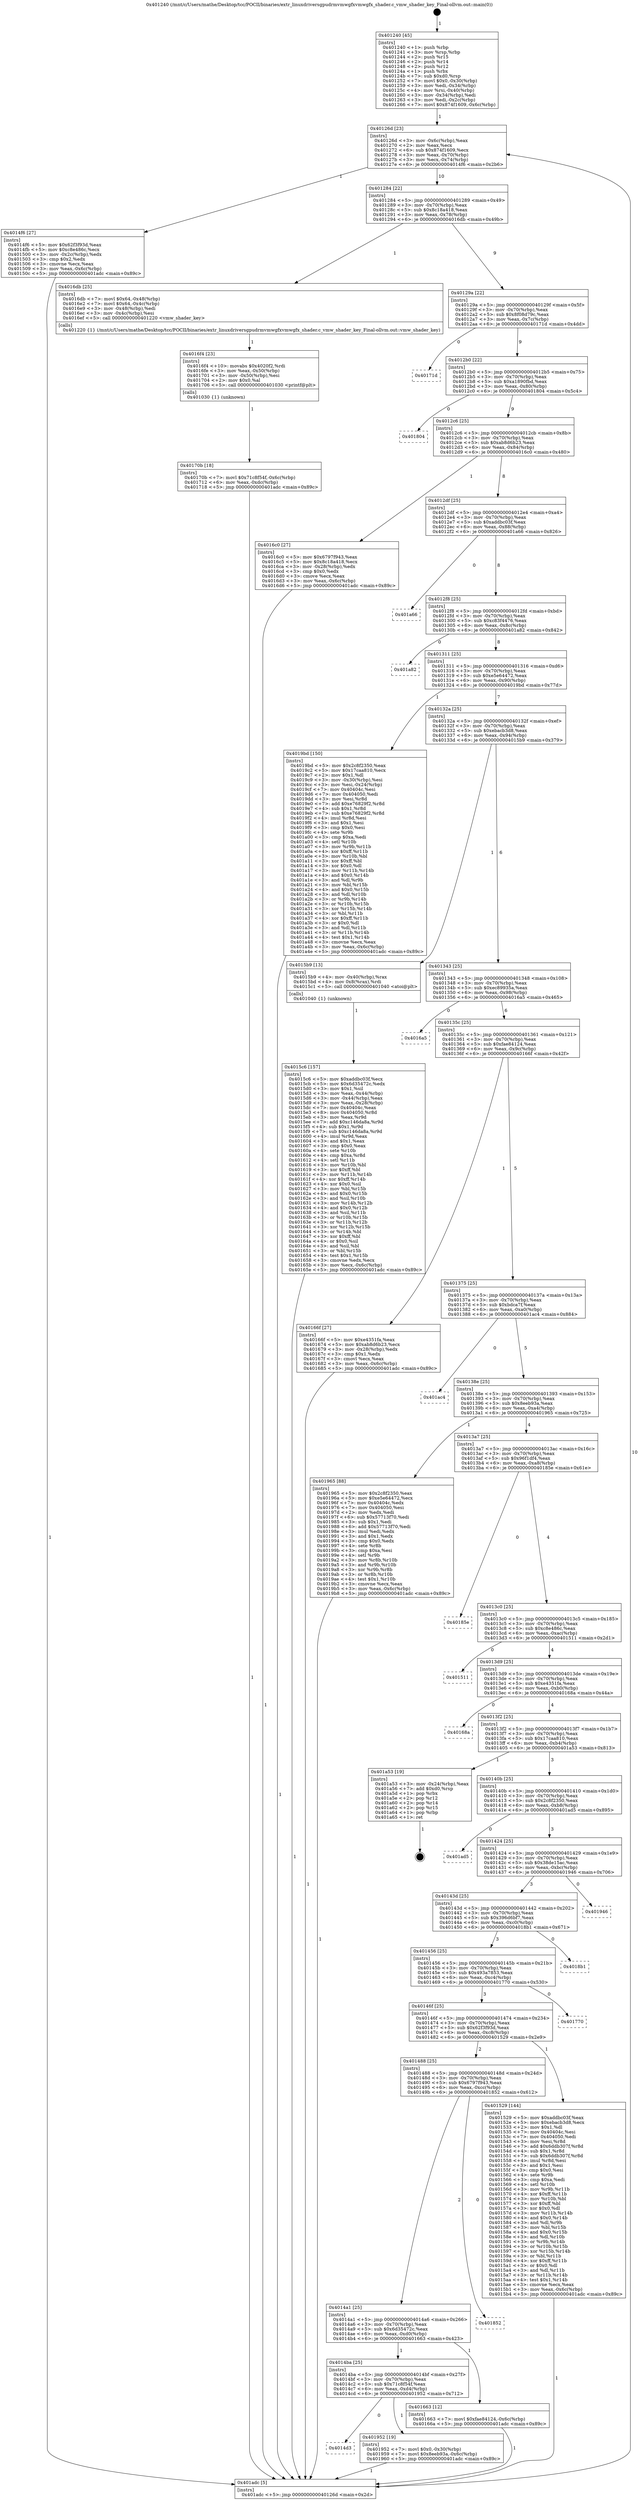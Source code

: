 digraph "0x401240" {
  label = "0x401240 (/mnt/c/Users/mathe/Desktop/tcc/POCII/binaries/extr_linuxdriversgpudrmvmwgfxvmwgfx_shader.c_vmw_shader_key_Final-ollvm.out::main(0))"
  labelloc = "t"
  node[shape=record]

  Entry [label="",width=0.3,height=0.3,shape=circle,fillcolor=black,style=filled]
  "0x40126d" [label="{
     0x40126d [23]\l
     | [instrs]\l
     &nbsp;&nbsp;0x40126d \<+3\>: mov -0x6c(%rbp),%eax\l
     &nbsp;&nbsp;0x401270 \<+2\>: mov %eax,%ecx\l
     &nbsp;&nbsp;0x401272 \<+6\>: sub $0x874f1609,%ecx\l
     &nbsp;&nbsp;0x401278 \<+3\>: mov %eax,-0x70(%rbp)\l
     &nbsp;&nbsp;0x40127b \<+3\>: mov %ecx,-0x74(%rbp)\l
     &nbsp;&nbsp;0x40127e \<+6\>: je 00000000004014f6 \<main+0x2b6\>\l
  }"]
  "0x4014f6" [label="{
     0x4014f6 [27]\l
     | [instrs]\l
     &nbsp;&nbsp;0x4014f6 \<+5\>: mov $0x62f3f93d,%eax\l
     &nbsp;&nbsp;0x4014fb \<+5\>: mov $0xc8e486c,%ecx\l
     &nbsp;&nbsp;0x401500 \<+3\>: mov -0x2c(%rbp),%edx\l
     &nbsp;&nbsp;0x401503 \<+3\>: cmp $0x2,%edx\l
     &nbsp;&nbsp;0x401506 \<+3\>: cmovne %ecx,%eax\l
     &nbsp;&nbsp;0x401509 \<+3\>: mov %eax,-0x6c(%rbp)\l
     &nbsp;&nbsp;0x40150c \<+5\>: jmp 0000000000401adc \<main+0x89c\>\l
  }"]
  "0x401284" [label="{
     0x401284 [22]\l
     | [instrs]\l
     &nbsp;&nbsp;0x401284 \<+5\>: jmp 0000000000401289 \<main+0x49\>\l
     &nbsp;&nbsp;0x401289 \<+3\>: mov -0x70(%rbp),%eax\l
     &nbsp;&nbsp;0x40128c \<+5\>: sub $0x8c18a418,%eax\l
     &nbsp;&nbsp;0x401291 \<+3\>: mov %eax,-0x78(%rbp)\l
     &nbsp;&nbsp;0x401294 \<+6\>: je 00000000004016db \<main+0x49b\>\l
  }"]
  "0x401adc" [label="{
     0x401adc [5]\l
     | [instrs]\l
     &nbsp;&nbsp;0x401adc \<+5\>: jmp 000000000040126d \<main+0x2d\>\l
  }"]
  "0x401240" [label="{
     0x401240 [45]\l
     | [instrs]\l
     &nbsp;&nbsp;0x401240 \<+1\>: push %rbp\l
     &nbsp;&nbsp;0x401241 \<+3\>: mov %rsp,%rbp\l
     &nbsp;&nbsp;0x401244 \<+2\>: push %r15\l
     &nbsp;&nbsp;0x401246 \<+2\>: push %r14\l
     &nbsp;&nbsp;0x401248 \<+2\>: push %r12\l
     &nbsp;&nbsp;0x40124a \<+1\>: push %rbx\l
     &nbsp;&nbsp;0x40124b \<+7\>: sub $0xd0,%rsp\l
     &nbsp;&nbsp;0x401252 \<+7\>: movl $0x0,-0x30(%rbp)\l
     &nbsp;&nbsp;0x401259 \<+3\>: mov %edi,-0x34(%rbp)\l
     &nbsp;&nbsp;0x40125c \<+4\>: mov %rsi,-0x40(%rbp)\l
     &nbsp;&nbsp;0x401260 \<+3\>: mov -0x34(%rbp),%edi\l
     &nbsp;&nbsp;0x401263 \<+3\>: mov %edi,-0x2c(%rbp)\l
     &nbsp;&nbsp;0x401266 \<+7\>: movl $0x874f1609,-0x6c(%rbp)\l
  }"]
  Exit [label="",width=0.3,height=0.3,shape=circle,fillcolor=black,style=filled,peripheries=2]
  "0x4016db" [label="{
     0x4016db [25]\l
     | [instrs]\l
     &nbsp;&nbsp;0x4016db \<+7\>: movl $0x64,-0x48(%rbp)\l
     &nbsp;&nbsp;0x4016e2 \<+7\>: movl $0x64,-0x4c(%rbp)\l
     &nbsp;&nbsp;0x4016e9 \<+3\>: mov -0x48(%rbp),%edi\l
     &nbsp;&nbsp;0x4016ec \<+3\>: mov -0x4c(%rbp),%esi\l
     &nbsp;&nbsp;0x4016ef \<+5\>: call 0000000000401220 \<vmw_shader_key\>\l
     | [calls]\l
     &nbsp;&nbsp;0x401220 \{1\} (/mnt/c/Users/mathe/Desktop/tcc/POCII/binaries/extr_linuxdriversgpudrmvmwgfxvmwgfx_shader.c_vmw_shader_key_Final-ollvm.out::vmw_shader_key)\l
  }"]
  "0x40129a" [label="{
     0x40129a [22]\l
     | [instrs]\l
     &nbsp;&nbsp;0x40129a \<+5\>: jmp 000000000040129f \<main+0x5f\>\l
     &nbsp;&nbsp;0x40129f \<+3\>: mov -0x70(%rbp),%eax\l
     &nbsp;&nbsp;0x4012a2 \<+5\>: sub $0x8f08d79c,%eax\l
     &nbsp;&nbsp;0x4012a7 \<+3\>: mov %eax,-0x7c(%rbp)\l
     &nbsp;&nbsp;0x4012aa \<+6\>: je 000000000040171d \<main+0x4dd\>\l
  }"]
  "0x4014d3" [label="{
     0x4014d3\l
  }", style=dashed]
  "0x40171d" [label="{
     0x40171d\l
  }", style=dashed]
  "0x4012b0" [label="{
     0x4012b0 [22]\l
     | [instrs]\l
     &nbsp;&nbsp;0x4012b0 \<+5\>: jmp 00000000004012b5 \<main+0x75\>\l
     &nbsp;&nbsp;0x4012b5 \<+3\>: mov -0x70(%rbp),%eax\l
     &nbsp;&nbsp;0x4012b8 \<+5\>: sub $0xa1890fbd,%eax\l
     &nbsp;&nbsp;0x4012bd \<+3\>: mov %eax,-0x80(%rbp)\l
     &nbsp;&nbsp;0x4012c0 \<+6\>: je 0000000000401804 \<main+0x5c4\>\l
  }"]
  "0x401952" [label="{
     0x401952 [19]\l
     | [instrs]\l
     &nbsp;&nbsp;0x401952 \<+7\>: movl $0x0,-0x30(%rbp)\l
     &nbsp;&nbsp;0x401959 \<+7\>: movl $0x8eeb93a,-0x6c(%rbp)\l
     &nbsp;&nbsp;0x401960 \<+5\>: jmp 0000000000401adc \<main+0x89c\>\l
  }"]
  "0x401804" [label="{
     0x401804\l
  }", style=dashed]
  "0x4012c6" [label="{
     0x4012c6 [25]\l
     | [instrs]\l
     &nbsp;&nbsp;0x4012c6 \<+5\>: jmp 00000000004012cb \<main+0x8b\>\l
     &nbsp;&nbsp;0x4012cb \<+3\>: mov -0x70(%rbp),%eax\l
     &nbsp;&nbsp;0x4012ce \<+5\>: sub $0xab8d6b23,%eax\l
     &nbsp;&nbsp;0x4012d3 \<+6\>: mov %eax,-0x84(%rbp)\l
     &nbsp;&nbsp;0x4012d9 \<+6\>: je 00000000004016c0 \<main+0x480\>\l
  }"]
  "0x40170b" [label="{
     0x40170b [18]\l
     | [instrs]\l
     &nbsp;&nbsp;0x40170b \<+7\>: movl $0x71c8f54f,-0x6c(%rbp)\l
     &nbsp;&nbsp;0x401712 \<+6\>: mov %eax,-0xdc(%rbp)\l
     &nbsp;&nbsp;0x401718 \<+5\>: jmp 0000000000401adc \<main+0x89c\>\l
  }"]
  "0x4016c0" [label="{
     0x4016c0 [27]\l
     | [instrs]\l
     &nbsp;&nbsp;0x4016c0 \<+5\>: mov $0x6797f943,%eax\l
     &nbsp;&nbsp;0x4016c5 \<+5\>: mov $0x8c18a418,%ecx\l
     &nbsp;&nbsp;0x4016ca \<+3\>: mov -0x28(%rbp),%edx\l
     &nbsp;&nbsp;0x4016cd \<+3\>: cmp $0x0,%edx\l
     &nbsp;&nbsp;0x4016d0 \<+3\>: cmove %ecx,%eax\l
     &nbsp;&nbsp;0x4016d3 \<+3\>: mov %eax,-0x6c(%rbp)\l
     &nbsp;&nbsp;0x4016d6 \<+5\>: jmp 0000000000401adc \<main+0x89c\>\l
  }"]
  "0x4012df" [label="{
     0x4012df [25]\l
     | [instrs]\l
     &nbsp;&nbsp;0x4012df \<+5\>: jmp 00000000004012e4 \<main+0xa4\>\l
     &nbsp;&nbsp;0x4012e4 \<+3\>: mov -0x70(%rbp),%eax\l
     &nbsp;&nbsp;0x4012e7 \<+5\>: sub $0xaddbc03f,%eax\l
     &nbsp;&nbsp;0x4012ec \<+6\>: mov %eax,-0x88(%rbp)\l
     &nbsp;&nbsp;0x4012f2 \<+6\>: je 0000000000401a66 \<main+0x826\>\l
  }"]
  "0x4016f4" [label="{
     0x4016f4 [23]\l
     | [instrs]\l
     &nbsp;&nbsp;0x4016f4 \<+10\>: movabs $0x4020f2,%rdi\l
     &nbsp;&nbsp;0x4016fe \<+3\>: mov %eax,-0x50(%rbp)\l
     &nbsp;&nbsp;0x401701 \<+3\>: mov -0x50(%rbp),%esi\l
     &nbsp;&nbsp;0x401704 \<+2\>: mov $0x0,%al\l
     &nbsp;&nbsp;0x401706 \<+5\>: call 0000000000401030 \<printf@plt\>\l
     | [calls]\l
     &nbsp;&nbsp;0x401030 \{1\} (unknown)\l
  }"]
  "0x401a66" [label="{
     0x401a66\l
  }", style=dashed]
  "0x4012f8" [label="{
     0x4012f8 [25]\l
     | [instrs]\l
     &nbsp;&nbsp;0x4012f8 \<+5\>: jmp 00000000004012fd \<main+0xbd\>\l
     &nbsp;&nbsp;0x4012fd \<+3\>: mov -0x70(%rbp),%eax\l
     &nbsp;&nbsp;0x401300 \<+5\>: sub $0xc83f4476,%eax\l
     &nbsp;&nbsp;0x401305 \<+6\>: mov %eax,-0x8c(%rbp)\l
     &nbsp;&nbsp;0x40130b \<+6\>: je 0000000000401a82 \<main+0x842\>\l
  }"]
  "0x4014ba" [label="{
     0x4014ba [25]\l
     | [instrs]\l
     &nbsp;&nbsp;0x4014ba \<+5\>: jmp 00000000004014bf \<main+0x27f\>\l
     &nbsp;&nbsp;0x4014bf \<+3\>: mov -0x70(%rbp),%eax\l
     &nbsp;&nbsp;0x4014c2 \<+5\>: sub $0x71c8f54f,%eax\l
     &nbsp;&nbsp;0x4014c7 \<+6\>: mov %eax,-0xd4(%rbp)\l
     &nbsp;&nbsp;0x4014cd \<+6\>: je 0000000000401952 \<main+0x712\>\l
  }"]
  "0x401a82" [label="{
     0x401a82\l
  }", style=dashed]
  "0x401311" [label="{
     0x401311 [25]\l
     | [instrs]\l
     &nbsp;&nbsp;0x401311 \<+5\>: jmp 0000000000401316 \<main+0xd6\>\l
     &nbsp;&nbsp;0x401316 \<+3\>: mov -0x70(%rbp),%eax\l
     &nbsp;&nbsp;0x401319 \<+5\>: sub $0xe5e64472,%eax\l
     &nbsp;&nbsp;0x40131e \<+6\>: mov %eax,-0x90(%rbp)\l
     &nbsp;&nbsp;0x401324 \<+6\>: je 00000000004019bd \<main+0x77d\>\l
  }"]
  "0x401663" [label="{
     0x401663 [12]\l
     | [instrs]\l
     &nbsp;&nbsp;0x401663 \<+7\>: movl $0xfae84124,-0x6c(%rbp)\l
     &nbsp;&nbsp;0x40166a \<+5\>: jmp 0000000000401adc \<main+0x89c\>\l
  }"]
  "0x4019bd" [label="{
     0x4019bd [150]\l
     | [instrs]\l
     &nbsp;&nbsp;0x4019bd \<+5\>: mov $0x2c8f2350,%eax\l
     &nbsp;&nbsp;0x4019c2 \<+5\>: mov $0x17caa810,%ecx\l
     &nbsp;&nbsp;0x4019c7 \<+2\>: mov $0x1,%dl\l
     &nbsp;&nbsp;0x4019c9 \<+3\>: mov -0x30(%rbp),%esi\l
     &nbsp;&nbsp;0x4019cc \<+3\>: mov %esi,-0x24(%rbp)\l
     &nbsp;&nbsp;0x4019cf \<+7\>: mov 0x40404c,%esi\l
     &nbsp;&nbsp;0x4019d6 \<+7\>: mov 0x404050,%edi\l
     &nbsp;&nbsp;0x4019dd \<+3\>: mov %esi,%r8d\l
     &nbsp;&nbsp;0x4019e0 \<+7\>: add $0xe76829f2,%r8d\l
     &nbsp;&nbsp;0x4019e7 \<+4\>: sub $0x1,%r8d\l
     &nbsp;&nbsp;0x4019eb \<+7\>: sub $0xe76829f2,%r8d\l
     &nbsp;&nbsp;0x4019f2 \<+4\>: imul %r8d,%esi\l
     &nbsp;&nbsp;0x4019f6 \<+3\>: and $0x1,%esi\l
     &nbsp;&nbsp;0x4019f9 \<+3\>: cmp $0x0,%esi\l
     &nbsp;&nbsp;0x4019fc \<+4\>: sete %r9b\l
     &nbsp;&nbsp;0x401a00 \<+3\>: cmp $0xa,%edi\l
     &nbsp;&nbsp;0x401a03 \<+4\>: setl %r10b\l
     &nbsp;&nbsp;0x401a07 \<+3\>: mov %r9b,%r11b\l
     &nbsp;&nbsp;0x401a0a \<+4\>: xor $0xff,%r11b\l
     &nbsp;&nbsp;0x401a0e \<+3\>: mov %r10b,%bl\l
     &nbsp;&nbsp;0x401a11 \<+3\>: xor $0xff,%bl\l
     &nbsp;&nbsp;0x401a14 \<+3\>: xor $0x0,%dl\l
     &nbsp;&nbsp;0x401a17 \<+3\>: mov %r11b,%r14b\l
     &nbsp;&nbsp;0x401a1a \<+4\>: and $0x0,%r14b\l
     &nbsp;&nbsp;0x401a1e \<+3\>: and %dl,%r9b\l
     &nbsp;&nbsp;0x401a21 \<+3\>: mov %bl,%r15b\l
     &nbsp;&nbsp;0x401a24 \<+4\>: and $0x0,%r15b\l
     &nbsp;&nbsp;0x401a28 \<+3\>: and %dl,%r10b\l
     &nbsp;&nbsp;0x401a2b \<+3\>: or %r9b,%r14b\l
     &nbsp;&nbsp;0x401a2e \<+3\>: or %r10b,%r15b\l
     &nbsp;&nbsp;0x401a31 \<+3\>: xor %r15b,%r14b\l
     &nbsp;&nbsp;0x401a34 \<+3\>: or %bl,%r11b\l
     &nbsp;&nbsp;0x401a37 \<+4\>: xor $0xff,%r11b\l
     &nbsp;&nbsp;0x401a3b \<+3\>: or $0x0,%dl\l
     &nbsp;&nbsp;0x401a3e \<+3\>: and %dl,%r11b\l
     &nbsp;&nbsp;0x401a41 \<+3\>: or %r11b,%r14b\l
     &nbsp;&nbsp;0x401a44 \<+4\>: test $0x1,%r14b\l
     &nbsp;&nbsp;0x401a48 \<+3\>: cmovne %ecx,%eax\l
     &nbsp;&nbsp;0x401a4b \<+3\>: mov %eax,-0x6c(%rbp)\l
     &nbsp;&nbsp;0x401a4e \<+5\>: jmp 0000000000401adc \<main+0x89c\>\l
  }"]
  "0x40132a" [label="{
     0x40132a [25]\l
     | [instrs]\l
     &nbsp;&nbsp;0x40132a \<+5\>: jmp 000000000040132f \<main+0xef\>\l
     &nbsp;&nbsp;0x40132f \<+3\>: mov -0x70(%rbp),%eax\l
     &nbsp;&nbsp;0x401332 \<+5\>: sub $0xebacb3d8,%eax\l
     &nbsp;&nbsp;0x401337 \<+6\>: mov %eax,-0x94(%rbp)\l
     &nbsp;&nbsp;0x40133d \<+6\>: je 00000000004015b9 \<main+0x379\>\l
  }"]
  "0x4014a1" [label="{
     0x4014a1 [25]\l
     | [instrs]\l
     &nbsp;&nbsp;0x4014a1 \<+5\>: jmp 00000000004014a6 \<main+0x266\>\l
     &nbsp;&nbsp;0x4014a6 \<+3\>: mov -0x70(%rbp),%eax\l
     &nbsp;&nbsp;0x4014a9 \<+5\>: sub $0x6d35472c,%eax\l
     &nbsp;&nbsp;0x4014ae \<+6\>: mov %eax,-0xd0(%rbp)\l
     &nbsp;&nbsp;0x4014b4 \<+6\>: je 0000000000401663 \<main+0x423\>\l
  }"]
  "0x4015b9" [label="{
     0x4015b9 [13]\l
     | [instrs]\l
     &nbsp;&nbsp;0x4015b9 \<+4\>: mov -0x40(%rbp),%rax\l
     &nbsp;&nbsp;0x4015bd \<+4\>: mov 0x8(%rax),%rdi\l
     &nbsp;&nbsp;0x4015c1 \<+5\>: call 0000000000401040 \<atoi@plt\>\l
     | [calls]\l
     &nbsp;&nbsp;0x401040 \{1\} (unknown)\l
  }"]
  "0x401343" [label="{
     0x401343 [25]\l
     | [instrs]\l
     &nbsp;&nbsp;0x401343 \<+5\>: jmp 0000000000401348 \<main+0x108\>\l
     &nbsp;&nbsp;0x401348 \<+3\>: mov -0x70(%rbp),%eax\l
     &nbsp;&nbsp;0x40134b \<+5\>: sub $0xec89935a,%eax\l
     &nbsp;&nbsp;0x401350 \<+6\>: mov %eax,-0x98(%rbp)\l
     &nbsp;&nbsp;0x401356 \<+6\>: je 00000000004016a5 \<main+0x465\>\l
  }"]
  "0x401852" [label="{
     0x401852\l
  }", style=dashed]
  "0x4016a5" [label="{
     0x4016a5\l
  }", style=dashed]
  "0x40135c" [label="{
     0x40135c [25]\l
     | [instrs]\l
     &nbsp;&nbsp;0x40135c \<+5\>: jmp 0000000000401361 \<main+0x121\>\l
     &nbsp;&nbsp;0x401361 \<+3\>: mov -0x70(%rbp),%eax\l
     &nbsp;&nbsp;0x401364 \<+5\>: sub $0xfae84124,%eax\l
     &nbsp;&nbsp;0x401369 \<+6\>: mov %eax,-0x9c(%rbp)\l
     &nbsp;&nbsp;0x40136f \<+6\>: je 000000000040166f \<main+0x42f\>\l
  }"]
  "0x4015c6" [label="{
     0x4015c6 [157]\l
     | [instrs]\l
     &nbsp;&nbsp;0x4015c6 \<+5\>: mov $0xaddbc03f,%ecx\l
     &nbsp;&nbsp;0x4015cb \<+5\>: mov $0x6d35472c,%edx\l
     &nbsp;&nbsp;0x4015d0 \<+3\>: mov $0x1,%sil\l
     &nbsp;&nbsp;0x4015d3 \<+3\>: mov %eax,-0x44(%rbp)\l
     &nbsp;&nbsp;0x4015d6 \<+3\>: mov -0x44(%rbp),%eax\l
     &nbsp;&nbsp;0x4015d9 \<+3\>: mov %eax,-0x28(%rbp)\l
     &nbsp;&nbsp;0x4015dc \<+7\>: mov 0x40404c,%eax\l
     &nbsp;&nbsp;0x4015e3 \<+8\>: mov 0x404050,%r8d\l
     &nbsp;&nbsp;0x4015eb \<+3\>: mov %eax,%r9d\l
     &nbsp;&nbsp;0x4015ee \<+7\>: add $0xc146da8a,%r9d\l
     &nbsp;&nbsp;0x4015f5 \<+4\>: sub $0x1,%r9d\l
     &nbsp;&nbsp;0x4015f9 \<+7\>: sub $0xc146da8a,%r9d\l
     &nbsp;&nbsp;0x401600 \<+4\>: imul %r9d,%eax\l
     &nbsp;&nbsp;0x401604 \<+3\>: and $0x1,%eax\l
     &nbsp;&nbsp;0x401607 \<+3\>: cmp $0x0,%eax\l
     &nbsp;&nbsp;0x40160a \<+4\>: sete %r10b\l
     &nbsp;&nbsp;0x40160e \<+4\>: cmp $0xa,%r8d\l
     &nbsp;&nbsp;0x401612 \<+4\>: setl %r11b\l
     &nbsp;&nbsp;0x401616 \<+3\>: mov %r10b,%bl\l
     &nbsp;&nbsp;0x401619 \<+3\>: xor $0xff,%bl\l
     &nbsp;&nbsp;0x40161c \<+3\>: mov %r11b,%r14b\l
     &nbsp;&nbsp;0x40161f \<+4\>: xor $0xff,%r14b\l
     &nbsp;&nbsp;0x401623 \<+4\>: xor $0x0,%sil\l
     &nbsp;&nbsp;0x401627 \<+3\>: mov %bl,%r15b\l
     &nbsp;&nbsp;0x40162a \<+4\>: and $0x0,%r15b\l
     &nbsp;&nbsp;0x40162e \<+3\>: and %sil,%r10b\l
     &nbsp;&nbsp;0x401631 \<+3\>: mov %r14b,%r12b\l
     &nbsp;&nbsp;0x401634 \<+4\>: and $0x0,%r12b\l
     &nbsp;&nbsp;0x401638 \<+3\>: and %sil,%r11b\l
     &nbsp;&nbsp;0x40163b \<+3\>: or %r10b,%r15b\l
     &nbsp;&nbsp;0x40163e \<+3\>: or %r11b,%r12b\l
     &nbsp;&nbsp;0x401641 \<+3\>: xor %r12b,%r15b\l
     &nbsp;&nbsp;0x401644 \<+3\>: or %r14b,%bl\l
     &nbsp;&nbsp;0x401647 \<+3\>: xor $0xff,%bl\l
     &nbsp;&nbsp;0x40164a \<+4\>: or $0x0,%sil\l
     &nbsp;&nbsp;0x40164e \<+3\>: and %sil,%bl\l
     &nbsp;&nbsp;0x401651 \<+3\>: or %bl,%r15b\l
     &nbsp;&nbsp;0x401654 \<+4\>: test $0x1,%r15b\l
     &nbsp;&nbsp;0x401658 \<+3\>: cmovne %edx,%ecx\l
     &nbsp;&nbsp;0x40165b \<+3\>: mov %ecx,-0x6c(%rbp)\l
     &nbsp;&nbsp;0x40165e \<+5\>: jmp 0000000000401adc \<main+0x89c\>\l
  }"]
  "0x40166f" [label="{
     0x40166f [27]\l
     | [instrs]\l
     &nbsp;&nbsp;0x40166f \<+5\>: mov $0xe4351fa,%eax\l
     &nbsp;&nbsp;0x401674 \<+5\>: mov $0xab8d6b23,%ecx\l
     &nbsp;&nbsp;0x401679 \<+3\>: mov -0x28(%rbp),%edx\l
     &nbsp;&nbsp;0x40167c \<+3\>: cmp $0x1,%edx\l
     &nbsp;&nbsp;0x40167f \<+3\>: cmovl %ecx,%eax\l
     &nbsp;&nbsp;0x401682 \<+3\>: mov %eax,-0x6c(%rbp)\l
     &nbsp;&nbsp;0x401685 \<+5\>: jmp 0000000000401adc \<main+0x89c\>\l
  }"]
  "0x401375" [label="{
     0x401375 [25]\l
     | [instrs]\l
     &nbsp;&nbsp;0x401375 \<+5\>: jmp 000000000040137a \<main+0x13a\>\l
     &nbsp;&nbsp;0x40137a \<+3\>: mov -0x70(%rbp),%eax\l
     &nbsp;&nbsp;0x40137d \<+5\>: sub $0xbdca7f,%eax\l
     &nbsp;&nbsp;0x401382 \<+6\>: mov %eax,-0xa0(%rbp)\l
     &nbsp;&nbsp;0x401388 \<+6\>: je 0000000000401ac4 \<main+0x884\>\l
  }"]
  "0x401488" [label="{
     0x401488 [25]\l
     | [instrs]\l
     &nbsp;&nbsp;0x401488 \<+5\>: jmp 000000000040148d \<main+0x24d\>\l
     &nbsp;&nbsp;0x40148d \<+3\>: mov -0x70(%rbp),%eax\l
     &nbsp;&nbsp;0x401490 \<+5\>: sub $0x6797f943,%eax\l
     &nbsp;&nbsp;0x401495 \<+6\>: mov %eax,-0xcc(%rbp)\l
     &nbsp;&nbsp;0x40149b \<+6\>: je 0000000000401852 \<main+0x612\>\l
  }"]
  "0x401ac4" [label="{
     0x401ac4\l
  }", style=dashed]
  "0x40138e" [label="{
     0x40138e [25]\l
     | [instrs]\l
     &nbsp;&nbsp;0x40138e \<+5\>: jmp 0000000000401393 \<main+0x153\>\l
     &nbsp;&nbsp;0x401393 \<+3\>: mov -0x70(%rbp),%eax\l
     &nbsp;&nbsp;0x401396 \<+5\>: sub $0x8eeb93a,%eax\l
     &nbsp;&nbsp;0x40139b \<+6\>: mov %eax,-0xa4(%rbp)\l
     &nbsp;&nbsp;0x4013a1 \<+6\>: je 0000000000401965 \<main+0x725\>\l
  }"]
  "0x401529" [label="{
     0x401529 [144]\l
     | [instrs]\l
     &nbsp;&nbsp;0x401529 \<+5\>: mov $0xaddbc03f,%eax\l
     &nbsp;&nbsp;0x40152e \<+5\>: mov $0xebacb3d8,%ecx\l
     &nbsp;&nbsp;0x401533 \<+2\>: mov $0x1,%dl\l
     &nbsp;&nbsp;0x401535 \<+7\>: mov 0x40404c,%esi\l
     &nbsp;&nbsp;0x40153c \<+7\>: mov 0x404050,%edi\l
     &nbsp;&nbsp;0x401543 \<+3\>: mov %esi,%r8d\l
     &nbsp;&nbsp;0x401546 \<+7\>: add $0x6ddb307f,%r8d\l
     &nbsp;&nbsp;0x40154d \<+4\>: sub $0x1,%r8d\l
     &nbsp;&nbsp;0x401551 \<+7\>: sub $0x6ddb307f,%r8d\l
     &nbsp;&nbsp;0x401558 \<+4\>: imul %r8d,%esi\l
     &nbsp;&nbsp;0x40155c \<+3\>: and $0x1,%esi\l
     &nbsp;&nbsp;0x40155f \<+3\>: cmp $0x0,%esi\l
     &nbsp;&nbsp;0x401562 \<+4\>: sete %r9b\l
     &nbsp;&nbsp;0x401566 \<+3\>: cmp $0xa,%edi\l
     &nbsp;&nbsp;0x401569 \<+4\>: setl %r10b\l
     &nbsp;&nbsp;0x40156d \<+3\>: mov %r9b,%r11b\l
     &nbsp;&nbsp;0x401570 \<+4\>: xor $0xff,%r11b\l
     &nbsp;&nbsp;0x401574 \<+3\>: mov %r10b,%bl\l
     &nbsp;&nbsp;0x401577 \<+3\>: xor $0xff,%bl\l
     &nbsp;&nbsp;0x40157a \<+3\>: xor $0x0,%dl\l
     &nbsp;&nbsp;0x40157d \<+3\>: mov %r11b,%r14b\l
     &nbsp;&nbsp;0x401580 \<+4\>: and $0x0,%r14b\l
     &nbsp;&nbsp;0x401584 \<+3\>: and %dl,%r9b\l
     &nbsp;&nbsp;0x401587 \<+3\>: mov %bl,%r15b\l
     &nbsp;&nbsp;0x40158a \<+4\>: and $0x0,%r15b\l
     &nbsp;&nbsp;0x40158e \<+3\>: and %dl,%r10b\l
     &nbsp;&nbsp;0x401591 \<+3\>: or %r9b,%r14b\l
     &nbsp;&nbsp;0x401594 \<+3\>: or %r10b,%r15b\l
     &nbsp;&nbsp;0x401597 \<+3\>: xor %r15b,%r14b\l
     &nbsp;&nbsp;0x40159a \<+3\>: or %bl,%r11b\l
     &nbsp;&nbsp;0x40159d \<+4\>: xor $0xff,%r11b\l
     &nbsp;&nbsp;0x4015a1 \<+3\>: or $0x0,%dl\l
     &nbsp;&nbsp;0x4015a4 \<+3\>: and %dl,%r11b\l
     &nbsp;&nbsp;0x4015a7 \<+3\>: or %r11b,%r14b\l
     &nbsp;&nbsp;0x4015aa \<+4\>: test $0x1,%r14b\l
     &nbsp;&nbsp;0x4015ae \<+3\>: cmovne %ecx,%eax\l
     &nbsp;&nbsp;0x4015b1 \<+3\>: mov %eax,-0x6c(%rbp)\l
     &nbsp;&nbsp;0x4015b4 \<+5\>: jmp 0000000000401adc \<main+0x89c\>\l
  }"]
  "0x401965" [label="{
     0x401965 [88]\l
     | [instrs]\l
     &nbsp;&nbsp;0x401965 \<+5\>: mov $0x2c8f2350,%eax\l
     &nbsp;&nbsp;0x40196a \<+5\>: mov $0xe5e64472,%ecx\l
     &nbsp;&nbsp;0x40196f \<+7\>: mov 0x40404c,%edx\l
     &nbsp;&nbsp;0x401976 \<+7\>: mov 0x404050,%esi\l
     &nbsp;&nbsp;0x40197d \<+2\>: mov %edx,%edi\l
     &nbsp;&nbsp;0x40197f \<+6\>: sub $0x57713f70,%edi\l
     &nbsp;&nbsp;0x401985 \<+3\>: sub $0x1,%edi\l
     &nbsp;&nbsp;0x401988 \<+6\>: add $0x57713f70,%edi\l
     &nbsp;&nbsp;0x40198e \<+3\>: imul %edi,%edx\l
     &nbsp;&nbsp;0x401991 \<+3\>: and $0x1,%edx\l
     &nbsp;&nbsp;0x401994 \<+3\>: cmp $0x0,%edx\l
     &nbsp;&nbsp;0x401997 \<+4\>: sete %r8b\l
     &nbsp;&nbsp;0x40199b \<+3\>: cmp $0xa,%esi\l
     &nbsp;&nbsp;0x40199e \<+4\>: setl %r9b\l
     &nbsp;&nbsp;0x4019a2 \<+3\>: mov %r8b,%r10b\l
     &nbsp;&nbsp;0x4019a5 \<+3\>: and %r9b,%r10b\l
     &nbsp;&nbsp;0x4019a8 \<+3\>: xor %r9b,%r8b\l
     &nbsp;&nbsp;0x4019ab \<+3\>: or %r8b,%r10b\l
     &nbsp;&nbsp;0x4019ae \<+4\>: test $0x1,%r10b\l
     &nbsp;&nbsp;0x4019b2 \<+3\>: cmovne %ecx,%eax\l
     &nbsp;&nbsp;0x4019b5 \<+3\>: mov %eax,-0x6c(%rbp)\l
     &nbsp;&nbsp;0x4019b8 \<+5\>: jmp 0000000000401adc \<main+0x89c\>\l
  }"]
  "0x4013a7" [label="{
     0x4013a7 [25]\l
     | [instrs]\l
     &nbsp;&nbsp;0x4013a7 \<+5\>: jmp 00000000004013ac \<main+0x16c\>\l
     &nbsp;&nbsp;0x4013ac \<+3\>: mov -0x70(%rbp),%eax\l
     &nbsp;&nbsp;0x4013af \<+5\>: sub $0x96f1df4,%eax\l
     &nbsp;&nbsp;0x4013b4 \<+6\>: mov %eax,-0xa8(%rbp)\l
     &nbsp;&nbsp;0x4013ba \<+6\>: je 000000000040185e \<main+0x61e\>\l
  }"]
  "0x40146f" [label="{
     0x40146f [25]\l
     | [instrs]\l
     &nbsp;&nbsp;0x40146f \<+5\>: jmp 0000000000401474 \<main+0x234\>\l
     &nbsp;&nbsp;0x401474 \<+3\>: mov -0x70(%rbp),%eax\l
     &nbsp;&nbsp;0x401477 \<+5\>: sub $0x62f3f93d,%eax\l
     &nbsp;&nbsp;0x40147c \<+6\>: mov %eax,-0xc8(%rbp)\l
     &nbsp;&nbsp;0x401482 \<+6\>: je 0000000000401529 \<main+0x2e9\>\l
  }"]
  "0x40185e" [label="{
     0x40185e\l
  }", style=dashed]
  "0x4013c0" [label="{
     0x4013c0 [25]\l
     | [instrs]\l
     &nbsp;&nbsp;0x4013c0 \<+5\>: jmp 00000000004013c5 \<main+0x185\>\l
     &nbsp;&nbsp;0x4013c5 \<+3\>: mov -0x70(%rbp),%eax\l
     &nbsp;&nbsp;0x4013c8 \<+5\>: sub $0xc8e486c,%eax\l
     &nbsp;&nbsp;0x4013cd \<+6\>: mov %eax,-0xac(%rbp)\l
     &nbsp;&nbsp;0x4013d3 \<+6\>: je 0000000000401511 \<main+0x2d1\>\l
  }"]
  "0x401770" [label="{
     0x401770\l
  }", style=dashed]
  "0x401511" [label="{
     0x401511\l
  }", style=dashed]
  "0x4013d9" [label="{
     0x4013d9 [25]\l
     | [instrs]\l
     &nbsp;&nbsp;0x4013d9 \<+5\>: jmp 00000000004013de \<main+0x19e\>\l
     &nbsp;&nbsp;0x4013de \<+3\>: mov -0x70(%rbp),%eax\l
     &nbsp;&nbsp;0x4013e1 \<+5\>: sub $0xe4351fa,%eax\l
     &nbsp;&nbsp;0x4013e6 \<+6\>: mov %eax,-0xb0(%rbp)\l
     &nbsp;&nbsp;0x4013ec \<+6\>: je 000000000040168a \<main+0x44a\>\l
  }"]
  "0x401456" [label="{
     0x401456 [25]\l
     | [instrs]\l
     &nbsp;&nbsp;0x401456 \<+5\>: jmp 000000000040145b \<main+0x21b\>\l
     &nbsp;&nbsp;0x40145b \<+3\>: mov -0x70(%rbp),%eax\l
     &nbsp;&nbsp;0x40145e \<+5\>: sub $0x493a7853,%eax\l
     &nbsp;&nbsp;0x401463 \<+6\>: mov %eax,-0xc4(%rbp)\l
     &nbsp;&nbsp;0x401469 \<+6\>: je 0000000000401770 \<main+0x530\>\l
  }"]
  "0x40168a" [label="{
     0x40168a\l
  }", style=dashed]
  "0x4013f2" [label="{
     0x4013f2 [25]\l
     | [instrs]\l
     &nbsp;&nbsp;0x4013f2 \<+5\>: jmp 00000000004013f7 \<main+0x1b7\>\l
     &nbsp;&nbsp;0x4013f7 \<+3\>: mov -0x70(%rbp),%eax\l
     &nbsp;&nbsp;0x4013fa \<+5\>: sub $0x17caa810,%eax\l
     &nbsp;&nbsp;0x4013ff \<+6\>: mov %eax,-0xb4(%rbp)\l
     &nbsp;&nbsp;0x401405 \<+6\>: je 0000000000401a53 \<main+0x813\>\l
  }"]
  "0x4018b1" [label="{
     0x4018b1\l
  }", style=dashed]
  "0x401a53" [label="{
     0x401a53 [19]\l
     | [instrs]\l
     &nbsp;&nbsp;0x401a53 \<+3\>: mov -0x24(%rbp),%eax\l
     &nbsp;&nbsp;0x401a56 \<+7\>: add $0xd0,%rsp\l
     &nbsp;&nbsp;0x401a5d \<+1\>: pop %rbx\l
     &nbsp;&nbsp;0x401a5e \<+2\>: pop %r12\l
     &nbsp;&nbsp;0x401a60 \<+2\>: pop %r14\l
     &nbsp;&nbsp;0x401a62 \<+2\>: pop %r15\l
     &nbsp;&nbsp;0x401a64 \<+1\>: pop %rbp\l
     &nbsp;&nbsp;0x401a65 \<+1\>: ret\l
  }"]
  "0x40140b" [label="{
     0x40140b [25]\l
     | [instrs]\l
     &nbsp;&nbsp;0x40140b \<+5\>: jmp 0000000000401410 \<main+0x1d0\>\l
     &nbsp;&nbsp;0x401410 \<+3\>: mov -0x70(%rbp),%eax\l
     &nbsp;&nbsp;0x401413 \<+5\>: sub $0x2c8f2350,%eax\l
     &nbsp;&nbsp;0x401418 \<+6\>: mov %eax,-0xb8(%rbp)\l
     &nbsp;&nbsp;0x40141e \<+6\>: je 0000000000401ad5 \<main+0x895\>\l
  }"]
  "0x40143d" [label="{
     0x40143d [25]\l
     | [instrs]\l
     &nbsp;&nbsp;0x40143d \<+5\>: jmp 0000000000401442 \<main+0x202\>\l
     &nbsp;&nbsp;0x401442 \<+3\>: mov -0x70(%rbp),%eax\l
     &nbsp;&nbsp;0x401445 \<+5\>: sub $0x396d6bf7,%eax\l
     &nbsp;&nbsp;0x40144a \<+6\>: mov %eax,-0xc0(%rbp)\l
     &nbsp;&nbsp;0x401450 \<+6\>: je 00000000004018b1 \<main+0x671\>\l
  }"]
  "0x401ad5" [label="{
     0x401ad5\l
  }", style=dashed]
  "0x401424" [label="{
     0x401424 [25]\l
     | [instrs]\l
     &nbsp;&nbsp;0x401424 \<+5\>: jmp 0000000000401429 \<main+0x1e9\>\l
     &nbsp;&nbsp;0x401429 \<+3\>: mov -0x70(%rbp),%eax\l
     &nbsp;&nbsp;0x40142c \<+5\>: sub $0x38de15ac,%eax\l
     &nbsp;&nbsp;0x401431 \<+6\>: mov %eax,-0xbc(%rbp)\l
     &nbsp;&nbsp;0x401437 \<+6\>: je 0000000000401946 \<main+0x706\>\l
  }"]
  "0x401946" [label="{
     0x401946\l
  }", style=dashed]
  Entry -> "0x401240" [label=" 1"]
  "0x40126d" -> "0x4014f6" [label=" 1"]
  "0x40126d" -> "0x401284" [label=" 10"]
  "0x4014f6" -> "0x401adc" [label=" 1"]
  "0x401240" -> "0x40126d" [label=" 1"]
  "0x401adc" -> "0x40126d" [label=" 10"]
  "0x401a53" -> Exit [label=" 1"]
  "0x401284" -> "0x4016db" [label=" 1"]
  "0x401284" -> "0x40129a" [label=" 9"]
  "0x4019bd" -> "0x401adc" [label=" 1"]
  "0x40129a" -> "0x40171d" [label=" 0"]
  "0x40129a" -> "0x4012b0" [label=" 9"]
  "0x401965" -> "0x401adc" [label=" 1"]
  "0x4012b0" -> "0x401804" [label=" 0"]
  "0x4012b0" -> "0x4012c6" [label=" 9"]
  "0x401952" -> "0x401adc" [label=" 1"]
  "0x4012c6" -> "0x4016c0" [label=" 1"]
  "0x4012c6" -> "0x4012df" [label=" 8"]
  "0x4014ba" -> "0x401952" [label=" 1"]
  "0x4012df" -> "0x401a66" [label=" 0"]
  "0x4012df" -> "0x4012f8" [label=" 8"]
  "0x4014ba" -> "0x4014d3" [label=" 0"]
  "0x4012f8" -> "0x401a82" [label=" 0"]
  "0x4012f8" -> "0x401311" [label=" 8"]
  "0x40170b" -> "0x401adc" [label=" 1"]
  "0x401311" -> "0x4019bd" [label=" 1"]
  "0x401311" -> "0x40132a" [label=" 7"]
  "0x4016f4" -> "0x40170b" [label=" 1"]
  "0x40132a" -> "0x4015b9" [label=" 1"]
  "0x40132a" -> "0x401343" [label=" 6"]
  "0x4016c0" -> "0x401adc" [label=" 1"]
  "0x401343" -> "0x4016a5" [label=" 0"]
  "0x401343" -> "0x40135c" [label=" 6"]
  "0x40166f" -> "0x401adc" [label=" 1"]
  "0x40135c" -> "0x40166f" [label=" 1"]
  "0x40135c" -> "0x401375" [label=" 5"]
  "0x4014a1" -> "0x4014ba" [label=" 1"]
  "0x401375" -> "0x401ac4" [label=" 0"]
  "0x401375" -> "0x40138e" [label=" 5"]
  "0x4014a1" -> "0x401663" [label=" 1"]
  "0x40138e" -> "0x401965" [label=" 1"]
  "0x40138e" -> "0x4013a7" [label=" 4"]
  "0x4016db" -> "0x4016f4" [label=" 1"]
  "0x4013a7" -> "0x40185e" [label=" 0"]
  "0x4013a7" -> "0x4013c0" [label=" 4"]
  "0x401488" -> "0x401852" [label=" 0"]
  "0x4013c0" -> "0x401511" [label=" 0"]
  "0x4013c0" -> "0x4013d9" [label=" 4"]
  "0x401663" -> "0x401adc" [label=" 1"]
  "0x4013d9" -> "0x40168a" [label=" 0"]
  "0x4013d9" -> "0x4013f2" [label=" 4"]
  "0x4015b9" -> "0x4015c6" [label=" 1"]
  "0x4013f2" -> "0x401a53" [label=" 1"]
  "0x4013f2" -> "0x40140b" [label=" 3"]
  "0x401529" -> "0x401adc" [label=" 1"]
  "0x40140b" -> "0x401ad5" [label=" 0"]
  "0x40140b" -> "0x401424" [label=" 3"]
  "0x40146f" -> "0x401529" [label=" 1"]
  "0x401424" -> "0x401946" [label=" 0"]
  "0x401424" -> "0x40143d" [label=" 3"]
  "0x40146f" -> "0x401488" [label=" 2"]
  "0x40143d" -> "0x4018b1" [label=" 0"]
  "0x40143d" -> "0x401456" [label=" 3"]
  "0x4015c6" -> "0x401adc" [label=" 1"]
  "0x401456" -> "0x401770" [label=" 0"]
  "0x401456" -> "0x40146f" [label=" 3"]
  "0x401488" -> "0x4014a1" [label=" 2"]
}

